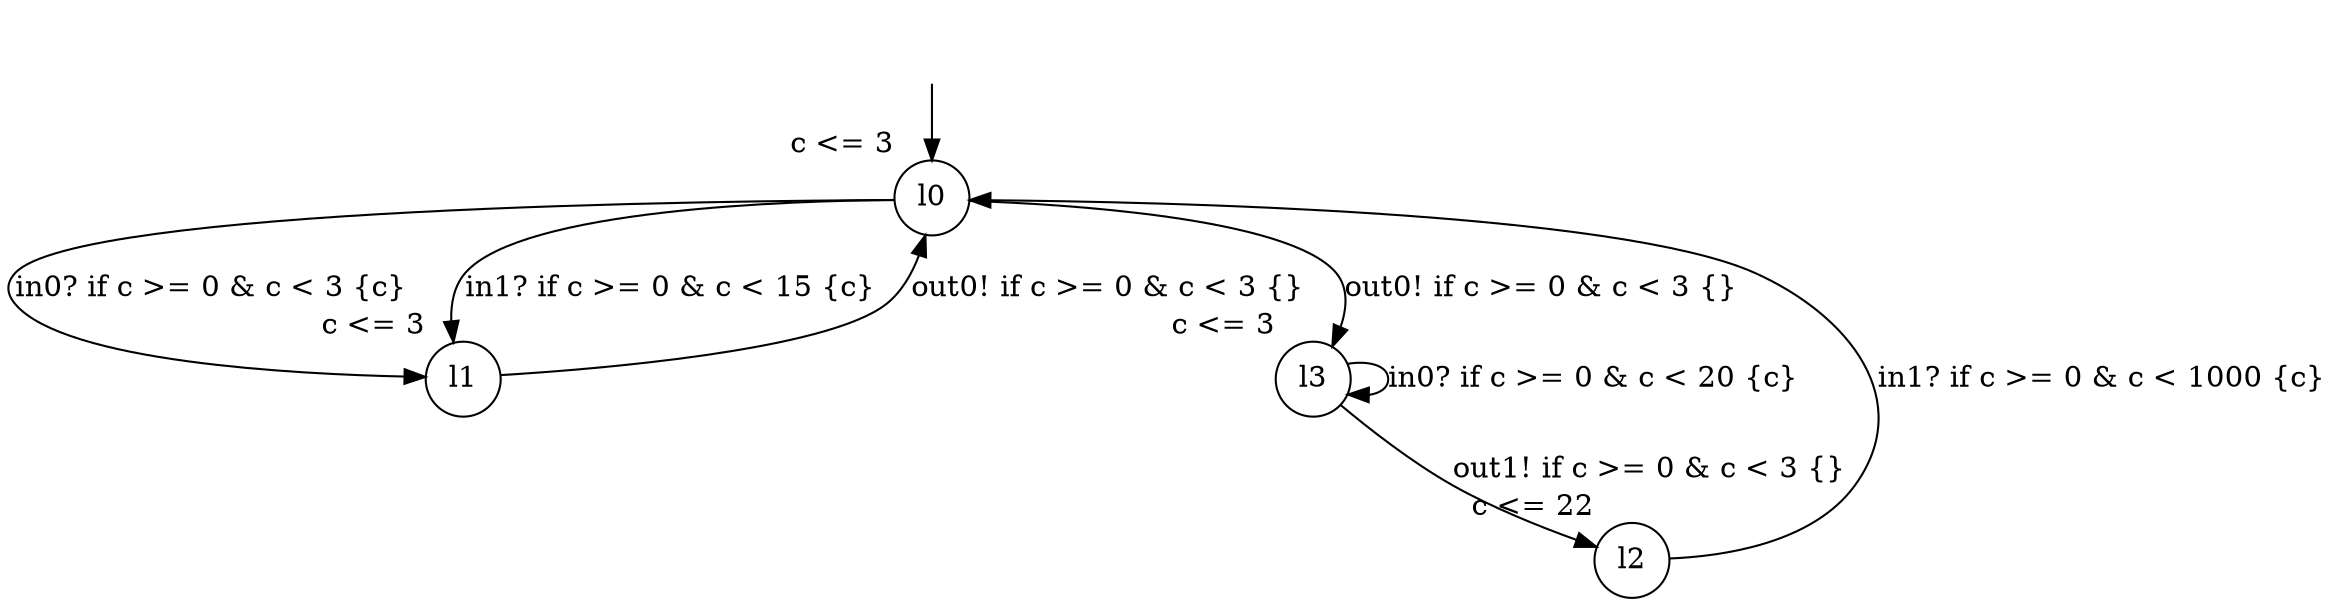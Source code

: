 digraph g {
__start0 [label="" shape="none"];
l0 [shape="circle" margin=0 label="l0", xlabel="c <= 3"];
l1 [shape="circle" margin=0 label="l1", xlabel="c <= 3"];
l2 [shape="circle" margin=0 label="l2", xlabel="c <= 22"];
l3 [shape="circle" margin=0 label="l3", xlabel="c <= 3"];
l0 -> l1 [label="in0? if c >= 0 & c < 3 {c} "];
l0 -> l1 [label="in1? if c >= 0 & c < 15 {c} "];
l0 -> l3 [label="out0! if c >= 0 & c < 3 {} "];
l1 -> l0 [label="out0! if c >= 0 & c < 3 {} "];
l2 -> l0 [label="in1? if c >= 0 & c < 1000 {c} "];
l3 -> l2 [label="out1! if c >= 0 & c < 3 {} "];
l3 -> l3 [label="in0? if c >= 0 & c < 20 {c} "];
__start0 -> l0;
}
